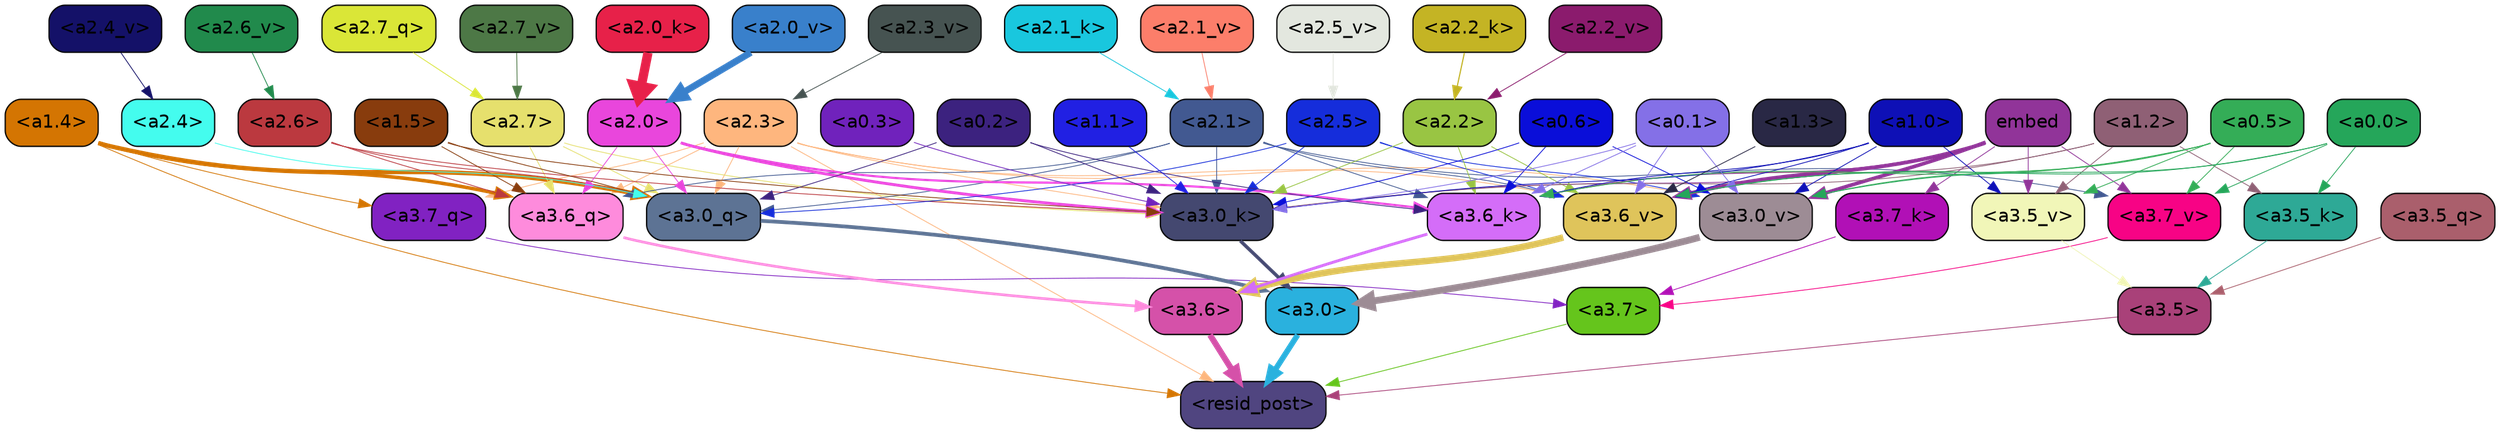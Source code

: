 strict digraph "" {
	graph [bgcolor=transparent,
		layout=dot,
		overlap=false,
		splines=true
	];
	"<a3.7>"	[color=black,
		fillcolor="#65c51c",
		fontname=Helvetica,
		shape=box,
		style="filled, rounded"];
	"<resid_post>"	[color=black,
		fillcolor="#504580",
		fontname=Helvetica,
		shape=box,
		style="filled, rounded"];
	"<a3.7>" -> "<resid_post>"	[color="#65c51c",
		penwidth=0.6239100098609924];
	"<a3.6>"	[color=black,
		fillcolor="#d551a9",
		fontname=Helvetica,
		shape=box,
		style="filled, rounded"];
	"<a3.6>" -> "<resid_post>"	[color="#d551a9",
		penwidth=4.569062113761902];
	"<a3.5>"	[color=black,
		fillcolor="#a94179",
		fontname=Helvetica,
		shape=box,
		style="filled, rounded"];
	"<a3.5>" -> "<resid_post>"	[color="#a94179",
		penwidth=0.6];
	"<a3.0>"	[color=black,
		fillcolor="#2ab1de",
		fontname=Helvetica,
		shape=box,
		style="filled, rounded"];
	"<a3.0>" -> "<resid_post>"	[color="#2ab1de",
		penwidth=4.283544182777405];
	"<a2.3>"	[color=black,
		fillcolor="#feb67e",
		fontname=Helvetica,
		shape=box,
		style="filled, rounded"];
	"<a2.3>" -> "<resid_post>"	[color="#feb67e",
		penwidth=0.6];
	"<a3.7_q>"	[color=black,
		fillcolor="#8122c2",
		fontname=Helvetica,
		shape=box,
		style="filled, rounded"];
	"<a2.3>" -> "<a3.7_q>"	[color="#feb67e",
		penwidth=0.6];
	"<a3.6_q>"	[color=black,
		fillcolor="#fe8bdc",
		fontname=Helvetica,
		shape=box,
		style="filled, rounded"];
	"<a2.3>" -> "<a3.6_q>"	[color="#feb67e",
		penwidth=0.6];
	"<a3.0_q>"	[color=black,
		fillcolor="#5d7394",
		fontname=Helvetica,
		shape=box,
		style="filled, rounded"];
	"<a2.3>" -> "<a3.0_q>"	[color="#feb67e",
		penwidth=0.6];
	"<a3.0_k>"	[color=black,
		fillcolor="#444870",
		fontname=Helvetica,
		shape=box,
		style="filled, rounded"];
	"<a2.3>" -> "<a3.0_k>"	[color="#feb67e",
		penwidth=0.6];
	"<a3.6_v>"	[color=black,
		fillcolor="#dfc45b",
		fontname=Helvetica,
		shape=box,
		style="filled, rounded"];
	"<a2.3>" -> "<a3.6_v>"	[color="#feb67e",
		penwidth=0.6];
	"<a3.0_v>"	[color=black,
		fillcolor="#9d8c95",
		fontname=Helvetica,
		shape=box,
		style="filled, rounded"];
	"<a2.3>" -> "<a3.0_v>"	[color="#feb67e",
		penwidth=0.6];
	"<a1.4>"	[color=black,
		fillcolor="#d47502",
		fontname=Helvetica,
		shape=box,
		style="filled, rounded"];
	"<a1.4>" -> "<resid_post>"	[color="#d47502",
		penwidth=0.6];
	"<a1.4>" -> "<a3.7_q>"	[color="#d47502",
		penwidth=0.6];
	"<a1.4>" -> "<a3.6_q>"	[color="#d47502",
		penwidth=2.6908124685287476];
	"<a1.4>" -> "<a3.0_q>"	[color="#d47502",
		penwidth=3.32076895236969];
	"<a3.7_q>" -> "<a3.7>"	[color="#8122c2",
		penwidth=0.6];
	"<a3.6_q>" -> "<a3.6>"	[color="#fe8bdc",
		penwidth=2.03758105635643];
	"<a3.5_q>"	[color=black,
		fillcolor="#aa5f6c",
		fontname=Helvetica,
		shape=box,
		style="filled, rounded"];
	"<a3.5_q>" -> "<a3.5>"	[color="#aa5f6c",
		penwidth=0.6];
	"<a3.0_q>" -> "<a3.0>"	[color="#5d7394",
		penwidth=2.8638100624084473];
	"<a3.7_k>"	[color=black,
		fillcolor="#b110b6",
		fontname=Helvetica,
		shape=box,
		style="filled, rounded"];
	"<a3.7_k>" -> "<a3.7>"	[color="#b110b6",
		penwidth=0.6];
	"<a3.6_k>"	[color=black,
		fillcolor="#d46df8",
		fontname=Helvetica,
		shape=box,
		style="filled, rounded"];
	"<a3.6_k>" -> "<a3.6>"	[color="#d46df8",
		penwidth=2.174198240041733];
	"<a3.5_k>"	[color=black,
		fillcolor="#2ea996",
		fontname=Helvetica,
		shape=box,
		style="filled, rounded"];
	"<a3.5_k>" -> "<a3.5>"	[color="#2ea996",
		penwidth=0.6];
	"<a3.0_k>" -> "<a3.0>"	[color="#444870",
		penwidth=2.6274144649505615];
	"<a3.7_v>"	[color=black,
		fillcolor="#f70385",
		fontname=Helvetica,
		shape=box,
		style="filled, rounded"];
	"<a3.7_v>" -> "<a3.7>"	[color="#f70385",
		penwidth=0.6];
	"<a3.6_v>" -> "<a3.6>"	[color="#dfc45b",
		penwidth=5.002329230308533];
	"<a3.5_v>"	[color=black,
		fillcolor="#f1f6b8",
		fontname=Helvetica,
		shape=box,
		style="filled, rounded"];
	"<a3.5_v>" -> "<a3.5>"	[color="#f1f6b8",
		penwidth=0.6];
	"<a3.0_v>" -> "<a3.0>"	[color="#9d8c95",
		penwidth=5.188832879066467];
	"<a2.7>"	[color=black,
		fillcolor="#e6e06d",
		fontname=Helvetica,
		shape=box,
		style="filled, rounded"];
	"<a2.7>" -> "<a3.6_q>"	[color="#e6e06d",
		penwidth=0.6];
	"<a2.7>" -> "<a3.0_q>"	[color="#e6e06d",
		penwidth=0.6];
	"<a2.7>" -> "<a3.0_k>"	[color="#e6e06d",
		penwidth=0.6];
	"<a2.6>"	[color=black,
		fillcolor="#bb393f",
		fontname=Helvetica,
		shape=box,
		style="filled, rounded"];
	"<a2.6>" -> "<a3.6_q>"	[color="#bb393f",
		penwidth=0.6];
	"<a2.6>" -> "<a3.0_q>"	[color="#bb393f",
		penwidth=0.6];
	"<a2.6>" -> "<a3.0_k>"	[color="#bb393f",
		penwidth=0.6];
	"<a2.1>"	[color=black,
		fillcolor="#425991",
		fontname=Helvetica,
		shape=box,
		style="filled, rounded"];
	"<a2.1>" -> "<a3.6_q>"	[color="#425991",
		penwidth=0.6];
	"<a2.1>" -> "<a3.0_q>"	[color="#425991",
		penwidth=0.6];
	"<a2.1>" -> "<a3.6_k>"	[color="#425991",
		penwidth=0.6];
	"<a2.1>" -> "<a3.0_k>"	[color="#425991",
		penwidth=0.6];
	"<a2.1>" -> "<a3.7_v>"	[color="#425991",
		penwidth=0.6];
	"<a2.1>" -> "<a3.6_v>"	[color="#425991",
		penwidth=0.6];
	"<a2.0>"	[color=black,
		fillcolor="#e946dc",
		fontname=Helvetica,
		shape=box,
		style="filled, rounded"];
	"<a2.0>" -> "<a3.6_q>"	[color="#e946dc",
		penwidth=0.6];
	"<a2.0>" -> "<a3.0_q>"	[color="#e946dc",
		penwidth=0.6];
	"<a2.0>" -> "<a3.6_k>"	[color="#e946dc",
		penwidth=1.6254686117172241];
	"<a2.0>" -> "<a3.0_k>"	[color="#e946dc",
		penwidth=2.182972814887762];
	"<a1.5>"	[color=black,
		fillcolor="#883c0d",
		fontname=Helvetica,
		shape=box,
		style="filled, rounded"];
	"<a1.5>" -> "<a3.6_q>"	[color="#883c0d",
		penwidth=0.6];
	"<a1.5>" -> "<a3.0_q>"	[color="#883c0d",
		penwidth=0.6];
	"<a1.5>" -> "<a3.0_k>"	[color="#883c0d",
		penwidth=0.6];
	"<a2.5>"	[color=black,
		fillcolor="#152ddb",
		fontname=Helvetica,
		shape=box,
		style="filled, rounded"];
	"<a2.5>" -> "<a3.0_q>"	[color="#152ddb",
		penwidth=0.6];
	"<a2.5>" -> "<a3.0_k>"	[color="#152ddb",
		penwidth=0.6];
	"<a2.5>" -> "<a3.6_v>"	[color="#152ddb",
		penwidth=0.6];
	"<a2.5>" -> "<a3.0_v>"	[color="#152ddb",
		penwidth=0.6];
	"<a2.4>"	[color=black,
		fillcolor="#44fcee",
		fontname=Helvetica,
		shape=box,
		style="filled, rounded"];
	"<a2.4>" -> "<a3.0_q>"	[color="#44fcee",
		penwidth=0.6];
	"<a0.2>"	[color=black,
		fillcolor="#3c227f",
		fontname=Helvetica,
		shape=box,
		style="filled, rounded"];
	"<a0.2>" -> "<a3.0_q>"	[color="#3c227f",
		penwidth=0.6];
	"<a0.2>" -> "<a3.6_k>"	[color="#3c227f",
		penwidth=0.6];
	"<a0.2>" -> "<a3.0_k>"	[color="#3c227f",
		penwidth=0.6];
	embed	[color=black,
		fillcolor="#913499",
		fontname=Helvetica,
		shape=box,
		style="filled, rounded"];
	embed -> "<a3.7_k>"	[color="#913499",
		penwidth=0.6];
	embed -> "<a3.6_k>"	[color="#913499",
		penwidth=0.6];
	embed -> "<a3.0_k>"	[color="#913499",
		penwidth=0.6];
	embed -> "<a3.7_v>"	[color="#913499",
		penwidth=0.6];
	embed -> "<a3.6_v>"	[color="#913499",
		penwidth=2.809220314025879];
	embed -> "<a3.5_v>"	[color="#913499",
		penwidth=0.6];
	embed -> "<a3.0_v>"	[color="#913499",
		penwidth=2.754121422767639];
	"<a2.2>"	[color=black,
		fillcolor="#99c543",
		fontname=Helvetica,
		shape=box,
		style="filled, rounded"];
	"<a2.2>" -> "<a3.6_k>"	[color="#99c543",
		penwidth=0.6];
	"<a2.2>" -> "<a3.0_k>"	[color="#99c543",
		penwidth=0.6065438985824585];
	"<a2.2>" -> "<a3.6_v>"	[color="#99c543",
		penwidth=0.6];
	"<a1.2>"	[color=black,
		fillcolor="#8f6075",
		fontname=Helvetica,
		shape=box,
		style="filled, rounded"];
	"<a1.2>" -> "<a3.6_k>"	[color="#8f6075",
		penwidth=0.6];
	"<a1.2>" -> "<a3.5_k>"	[color="#8f6075",
		penwidth=0.6];
	"<a1.2>" -> "<a3.0_k>"	[color="#8f6075",
		penwidth=0.6];
	"<a1.2>" -> "<a3.5_v>"	[color="#8f6075",
		penwidth=0.6];
	"<a1.0>"	[color=black,
		fillcolor="#0e10b6",
		fontname=Helvetica,
		shape=box,
		style="filled, rounded"];
	"<a1.0>" -> "<a3.6_k>"	[color="#0e10b6",
		penwidth=0.6];
	"<a1.0>" -> "<a3.0_k>"	[color="#0e10b6",
		penwidth=0.6];
	"<a1.0>" -> "<a3.6_v>"	[color="#0e10b6",
		penwidth=0.6];
	"<a1.0>" -> "<a3.5_v>"	[color="#0e10b6",
		penwidth=0.6];
	"<a1.0>" -> "<a3.0_v>"	[color="#0e10b6",
		penwidth=0.6];
	"<a0.6>"	[color=black,
		fillcolor="#0a0ed9",
		fontname=Helvetica,
		shape=box,
		style="filled, rounded"];
	"<a0.6>" -> "<a3.6_k>"	[color="#0a0ed9",
		penwidth=0.6];
	"<a0.6>" -> "<a3.0_k>"	[color="#0a0ed9",
		penwidth=0.6];
	"<a0.6>" -> "<a3.0_v>"	[color="#0a0ed9",
		penwidth=0.6];
	"<a0.5>"	[color=black,
		fillcolor="#34ad57",
		fontname=Helvetica,
		shape=box,
		style="filled, rounded"];
	"<a0.5>" -> "<a3.6_k>"	[color="#34ad57",
		penwidth=0.6];
	"<a0.5>" -> "<a3.7_v>"	[color="#34ad57",
		penwidth=0.6];
	"<a0.5>" -> "<a3.6_v>"	[color="#34ad57",
		penwidth=0.6];
	"<a0.5>" -> "<a3.5_v>"	[color="#34ad57",
		penwidth=0.6];
	"<a0.5>" -> "<a3.0_v>"	[color="#34ad57",
		penwidth=0.6120390892028809];
	"<a0.1>"	[color=black,
		fillcolor="#8470e7",
		fontname=Helvetica,
		shape=box,
		style="filled, rounded"];
	"<a0.1>" -> "<a3.6_k>"	[color="#8470e7",
		penwidth=0.6];
	"<a0.1>" -> "<a3.0_k>"	[color="#8470e7",
		penwidth=0.6];
	"<a0.1>" -> "<a3.6_v>"	[color="#8470e7",
		penwidth=0.6];
	"<a0.1>" -> "<a3.0_v>"	[color="#8470e7",
		penwidth=0.6];
	"<a0.0>"	[color=black,
		fillcolor="#25a65a",
		fontname=Helvetica,
		shape=box,
		style="filled, rounded"];
	"<a0.0>" -> "<a3.5_k>"	[color="#25a65a",
		penwidth=0.6];
	"<a0.0>" -> "<a3.7_v>"	[color="#25a65a",
		penwidth=0.6];
	"<a0.0>" -> "<a3.6_v>"	[color="#25a65a",
		penwidth=0.6];
	"<a0.0>" -> "<a3.0_v>"	[color="#25a65a",
		penwidth=0.6];
	"<a1.1>"	[color=black,
		fillcolor="#2120e3",
		fontname=Helvetica,
		shape=box,
		style="filled, rounded"];
	"<a1.1>" -> "<a3.0_k>"	[color="#2120e3",
		penwidth=0.6];
	"<a0.3>"	[color=black,
		fillcolor="#7022bc",
		fontname=Helvetica,
		shape=box,
		style="filled, rounded"];
	"<a0.3>" -> "<a3.0_k>"	[color="#7022bc",
		penwidth=0.6];
	"<a1.3>"	[color=black,
		fillcolor="#292845",
		fontname=Helvetica,
		shape=box,
		style="filled, rounded"];
	"<a1.3>" -> "<a3.6_v>"	[color="#292845",
		penwidth=0.6];
	"<a2.7_q>"	[color=black,
		fillcolor="#dae637",
		fontname=Helvetica,
		shape=box,
		style="filled, rounded"];
	"<a2.7_q>" -> "<a2.7>"	[color="#dae637",
		penwidth=0.6];
	"<a2.2_k>"	[color=black,
		fillcolor="#c4b424",
		fontname=Helvetica,
		shape=box,
		style="filled, rounded"];
	"<a2.2_k>" -> "<a2.2>"	[color="#c4b424",
		penwidth=0.87534499168396];
	"<a2.1_k>"	[color=black,
		fillcolor="#19c7de",
		fontname=Helvetica,
		shape=box,
		style="filled, rounded"];
	"<a2.1_k>" -> "<a2.1>"	[color="#19c7de",
		penwidth=0.6];
	"<a2.0_k>"	[color=black,
		fillcolor="#e72149",
		fontname=Helvetica,
		shape=box,
		style="filled, rounded"];
	"<a2.0_k>" -> "<a2.0>"	[color="#e72149",
		penwidth=7.056803464889526];
	"<a2.7_v>"	[color=black,
		fillcolor="#4d7846",
		fontname=Helvetica,
		shape=box,
		style="filled, rounded"];
	"<a2.7_v>" -> "<a2.7>"	[color="#4d7846",
		penwidth=0.6];
	"<a2.6_v>"	[color=black,
		fillcolor="#218a4c",
		fontname=Helvetica,
		shape=box,
		style="filled, rounded"];
	"<a2.6_v>" -> "<a2.6>"	[color="#218a4c",
		penwidth=0.6];
	"<a2.5_v>"	[color=black,
		fillcolor="#e3e7df",
		fontname=Helvetica,
		shape=box,
		style="filled, rounded"];
	"<a2.5_v>" -> "<a2.5>"	[color="#e3e7df",
		penwidth=0.6];
	"<a2.4_v>"	[color=black,
		fillcolor="#141168",
		fontname=Helvetica,
		shape=box,
		style="filled, rounded"];
	"<a2.4_v>" -> "<a2.4>"	[color="#141168",
		penwidth=0.6];
	"<a2.3_v>"	[color=black,
		fillcolor="#465351",
		fontname=Helvetica,
		shape=box,
		style="filled, rounded"];
	"<a2.3_v>" -> "<a2.3>"	[color="#465351",
		penwidth=0.6];
	"<a2.2_v>"	[color=black,
		fillcolor="#8b1b6d",
		fontname=Helvetica,
		shape=box,
		style="filled, rounded"];
	"<a2.2_v>" -> "<a2.2>"	[color="#8b1b6d",
		penwidth=0.6];
	"<a2.1_v>"	[color=black,
		fillcolor="#fc7e6a",
		fontname=Helvetica,
		shape=box,
		style="filled, rounded"];
	"<a2.1_v>" -> "<a2.1>"	[color="#fc7e6a",
		penwidth=0.6];
	"<a2.0_v>"	[color=black,
		fillcolor="#3980cb",
		fontname=Helvetica,
		shape=box,
		style="filled, rounded"];
	"<a2.0_v>" -> "<a2.0>"	[color="#3980cb",
		penwidth=5.12138295173645];
}
